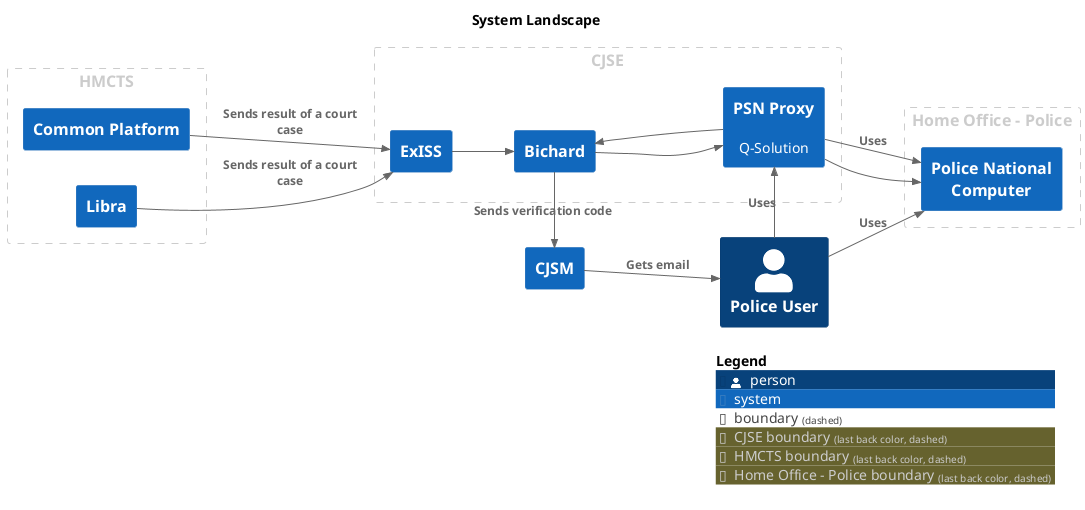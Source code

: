 @startuml
set separator none
title System Landscape

left to right direction

!include <C4/C4>
!include <C4/C4_Context>

AddBoundaryTag("CJSE", $borderColor="#cccccc", $fontColor="#cccccc", $borderStyle="dashed")
Boundary(group_1, "CJSE", $tags="CJSE") {
  System(Bichard, "Bichard", $descr="", $tags="", $link="")
  System(PSNProxy, "PSN Proxy", $descr="Q-Solution", $tags="", $link="")
  System(ExISS, "ExISS", $descr="", $tags="", $link="")
}

AddBoundaryTag("HMCTS", $borderColor="#cccccc", $fontColor="#cccccc", $borderStyle="dashed")
Boundary(group_2, "HMCTS", $tags="HMCTS") {
  System(CommonPlatform, "Common Platform", $descr="", $tags="", $link="")
  System(Libra, "Libra", $descr="", $tags="", $link="")
}

AddBoundaryTag("Home Office - Police", $borderColor="#cccccc", $fontColor="#cccccc", $borderStyle="dashed")
Boundary(group_3, "Home Office - Police", $tags="Home Office - Police") {
  System(PoliceNationalComputer, "Police National Computer", $descr="", $tags="", $link="")
}

Person(PoliceUser, "Police User", $descr="", $tags="", $link="")
System(CJSM, "CJSM", $descr="", $tags="", $link="")

Rel(PoliceUser, PSNProxy, "Uses", $techn="", $tags="", $link="")
Rel(PoliceUser, PoliceNationalComputer, "Uses", $techn="", $tags="", $link="")
Rel(CJSM, PoliceUser, "Gets email", $techn="", $tags="", $link="")
Rel(CommonPlatform, ExISS, "Sends result of a court case", $techn="", $tags="", $link="")
Rel(Libra, ExISS, "Sends result of a court case", $techn="", $tags="", $link="")
Rel(PSNProxy, PoliceNationalComputer, "Uses", $techn="", $tags="", $link="")
Rel(Bichard, PSNProxy, "", $techn="", $tags="", $link="")
Rel(PSNProxy, PoliceNationalComputer, "", $techn="", $tags="", $link="")
Rel(PSNProxy, Bichard, "", $techn="", $tags="", $link="")
Rel(Bichard, CJSM, "Sends verification code", $techn="", $tags="", $link="")
Rel(ExISS, Bichard, "", $techn="", $tags="", $link="")

SHOW_LEGEND(true)
@enduml